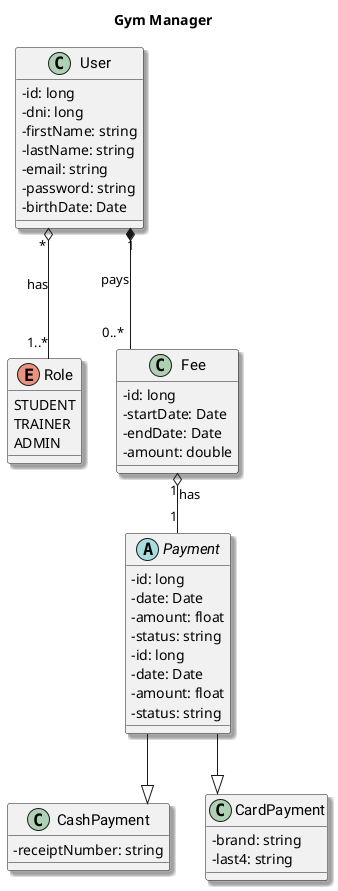 @startuml Gym Manager
title Gym Manager
skinparam linetype ortho
skinparam classAttributeIconSize 0
skinparam shadowing true
skinparam classFontSize 15
skinparam classFontName "Roboto"


class User {
    - id: long
    - dni: long
    - firstName: string
    - lastName: string
    - email: string
    - password: string
    - birthDate: Date
}

enum Role {
    STUDENT
    TRAINER
    ADMIN
}

class Fee {
    - id: long
    - startDate: Date
    - endDate: Date
    - amount: double
}

class Payment {
    - id: long
    - date: Date
    - amount: float
    - status: string
}

abstract class Payment {
- id: long
- date: Date
- amount: float
- status: string
}

class CashPayment {
- receiptNumber: string
}

class CardPayment {
- brand: string
- last4: string
}

Payment --|> CardPayment
Payment --|> CashPayment



User "*" o--- "1..*" Role : has
User "1" *--- "0..*" Fee : pays
Fee "1" o-- "1" Payment : has


@enduml